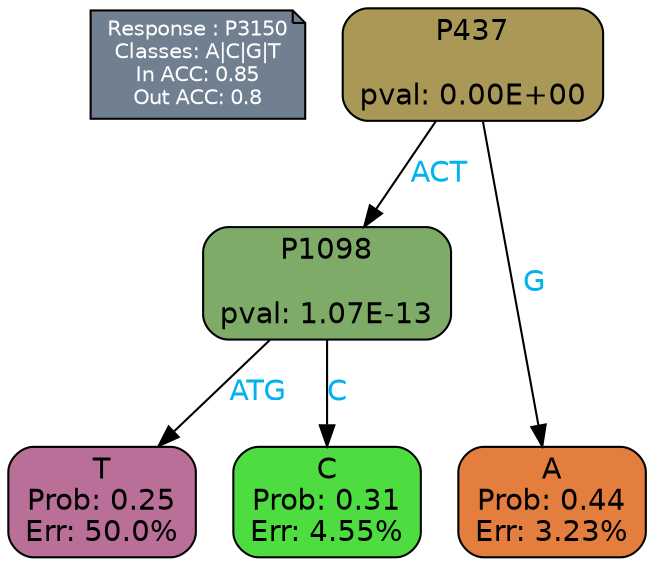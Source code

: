 digraph Tree {
node [shape=box, style="filled, rounded", color="black", fontname=helvetica] ;
graph [ranksep=equally, splines=polylines, bgcolor=transparent, dpi=600] ;
edge [fontname=helvetica] ;
LEGEND [label="Response : P3150
Classes: A|C|G|T
In ACC: 0.85
Out ACC: 0.8
",shape=note,align=left,style=filled,fillcolor="slategray",fontcolor="white",fontsize=10];1 [label="P437

pval: 0.00E+00", fillcolor="#aa9856"] ;
2 [label="P1098

pval: 1.07E-13", fillcolor="#7eab68"] ;
3 [label="T
Prob: 0.25
Err: 50.0%", fillcolor="#ba6f98"] ;
4 [label="C
Prob: 0.31
Err: 4.55%", fillcolor="#4ddd40"] ;
5 [label="A
Prob: 0.44
Err: 3.23%", fillcolor="#e47e3e"] ;
1 -> 2 [label="ACT",fontcolor=deepskyblue2] ;
1 -> 5 [label="G",fontcolor=deepskyblue2] ;
2 -> 3 [label="ATG",fontcolor=deepskyblue2] ;
2 -> 4 [label="C",fontcolor=deepskyblue2] ;
{rank = same; 3;4;5;}{rank = same; LEGEND;1;}}